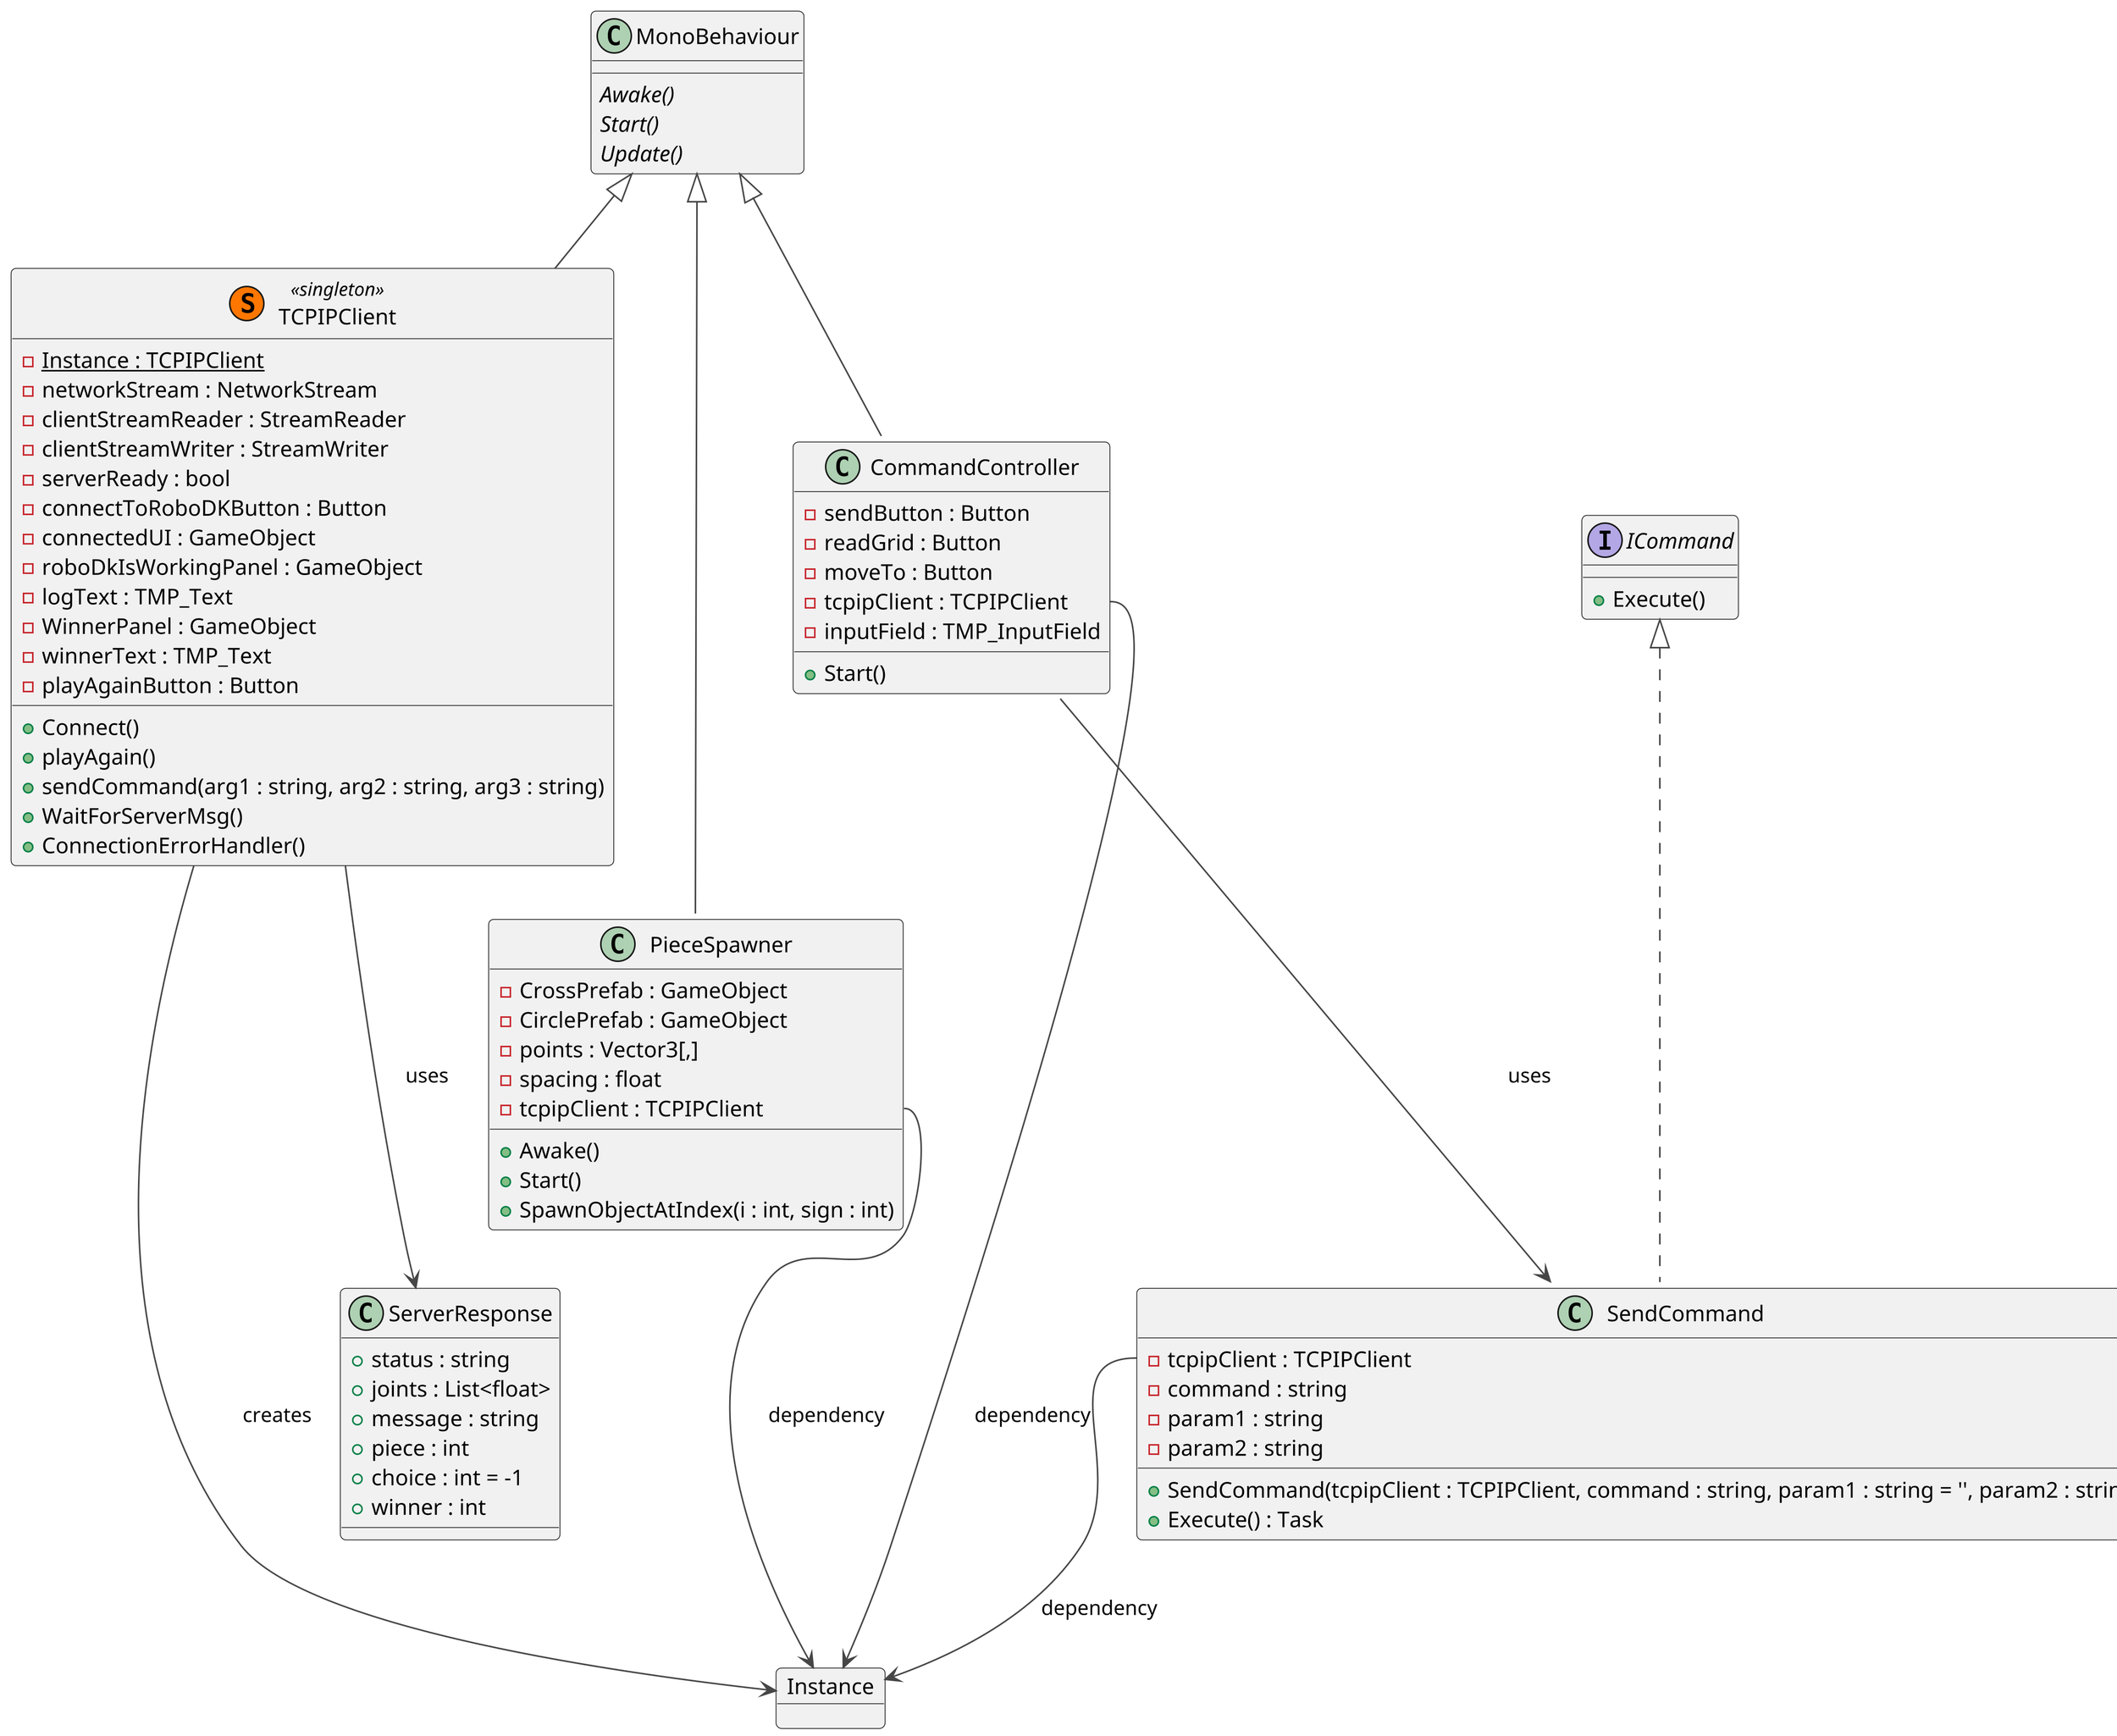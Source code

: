 @startuml Client
!theme vibrant
scale 3

class MonoBehaviour {
    {abstract} Awake()
    {abstract} Start()
    {abstract} Update()
}

class TCPIPClient << (S,#FF7700) singleton>>{
    - {static} Instance : TCPIPClient
    - networkStream : NetworkStream
    - clientStreamReader : StreamReader
    - clientStreamWriter : StreamWriter
    - serverReady : bool
    - connectToRoboDKButton : Button
    - connectedUI : GameObject
    - roboDkIsWorkingPanel : GameObject
    - logText : TMP_Text
    - WinnerPanel : GameObject
    - winnerText : TMP_Text
    - playAgainButton : Button
    + Connect()
    + playAgain()
    + sendCommand(arg1 : string, arg2 : string, arg3 : string)
    + WaitForServerMsg()
    + ConnectionErrorHandler()
}

object Instance {
}

class PieceSpawner {
    - CrossPrefab : GameObject
    - CirclePrefab : GameObject
    - points : Vector3[,]
    - spacing : float
    - tcpipClient : TCPIPClient
    + Awake()
    + Start()
    + SpawnObjectAtIndex(i : int, sign : int)
}

class ServerResponse {
    + status : string
    + joints : List<float>
    + message : string
    + piece : int
    + choice : int = -1
    + winner : int
}


class SendCommand {
    - tcpipClient : TCPIPClient
    - command : string
    - param1 : string
    - param2 : string
    + SendCommand(tcpipClient : TCPIPClient, command : string, param1 : string = '', param2 : string = '')
    + Execute() : Task
}

interface ICommand {
    + Execute()
}


class CommandController {
    - sendButton : Button
    - readGrid : Button
    - moveTo : Button
    - tcpipClient : TCPIPClient
    - inputField : TMP_InputField
    + Start()
}

MonoBehaviour <|-- TCPIPClient
MonoBehaviour <|-- PieceSpawner
MonoBehaviour <|-- CommandController

TCPIPClient --> Instance : creates

PieceSpawner::TCPIPClient --> Instance: dependency
SendCommand::TCPIPClient --> Instance : dependency
CommandController::TCPIPClient --> Instance : dependency

ICommand <|.. SendCommand

CommandController --> SendCommand : uses
TCPIPClient --> ServerResponse : uses

together {
    class TCPIPClient
    class CommandController
}
@enduml
